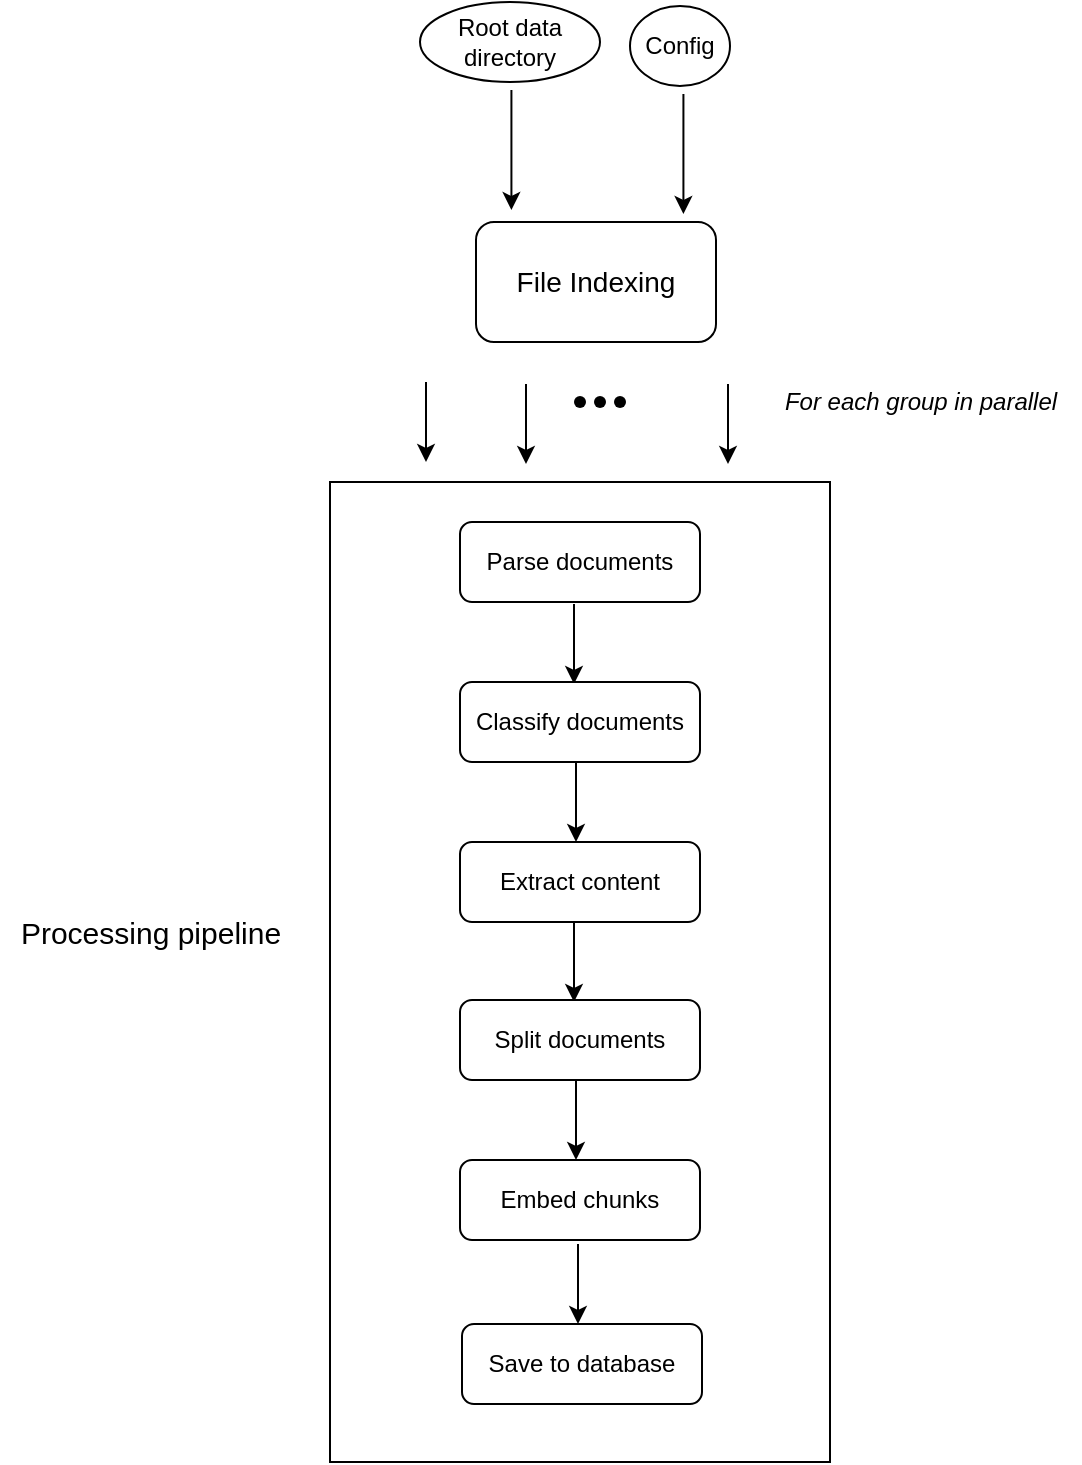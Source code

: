 <mxfile version="26.0.10">
  <diagram name="Page-1" id="i4MGtxtUVRB47yjKicUv">
    <mxGraphModel dx="1195" dy="688" grid="1" gridSize="10" guides="1" tooltips="1" connect="1" arrows="1" fold="1" page="1" pageScale="1" pageWidth="850" pageHeight="1100" math="0" shadow="0">
      <root>
        <mxCell id="0" />
        <mxCell id="1" parent="0" />
        <mxCell id="nzH26Lg0xtcaVzGe_lwM-1" value="Config" style="ellipse;whiteSpace=wrap;html=1;" vertex="1" parent="1">
          <mxGeometry x="485" y="92" width="50" height="40" as="geometry" />
        </mxCell>
        <mxCell id="nzH26Lg0xtcaVzGe_lwM-6" value="" style="endArrow=classic;html=1;rounded=0;" edge="1" parent="1">
          <mxGeometry width="50" height="50" relative="1" as="geometry">
            <mxPoint x="425.71" y="134" as="sourcePoint" />
            <mxPoint x="425.71" y="194" as="targetPoint" />
          </mxGeometry>
        </mxCell>
        <mxCell id="nzH26Lg0xtcaVzGe_lwM-7" value="&lt;font style=&quot;font-size: 14px;&quot;&gt;File Indexing&lt;/font&gt;" style="rounded=1;whiteSpace=wrap;html=1;" vertex="1" parent="1">
          <mxGeometry x="408" y="200" width="120" height="60" as="geometry" />
        </mxCell>
        <mxCell id="nzH26Lg0xtcaVzGe_lwM-10" value="" style="endArrow=classic;html=1;rounded=0;" edge="1" parent="1">
          <mxGeometry width="50" height="50" relative="1" as="geometry">
            <mxPoint x="383" y="280" as="sourcePoint" />
            <mxPoint x="383" y="320" as="targetPoint" />
          </mxGeometry>
        </mxCell>
        <mxCell id="nzH26Lg0xtcaVzGe_lwM-11" value="" style="endArrow=classic;html=1;rounded=0;" edge="1" parent="1">
          <mxGeometry width="50" height="50" relative="1" as="geometry">
            <mxPoint x="433" y="281" as="sourcePoint" />
            <mxPoint x="433" y="321" as="targetPoint" />
          </mxGeometry>
        </mxCell>
        <mxCell id="nzH26Lg0xtcaVzGe_lwM-12" value="" style="endArrow=classic;html=1;rounded=0;" edge="1" parent="1">
          <mxGeometry width="50" height="50" relative="1" as="geometry">
            <mxPoint x="534" y="281" as="sourcePoint" />
            <mxPoint x="534" y="321" as="targetPoint" />
          </mxGeometry>
        </mxCell>
        <mxCell id="nzH26Lg0xtcaVzGe_lwM-15" value="" style="shape=waypoint;sketch=0;fillStyle=solid;size=6;pointerEvents=1;points=[];fillColor=none;resizable=0;rotatable=0;perimeter=centerPerimeter;snapToPoint=1;" vertex="1" parent="1">
          <mxGeometry x="450" y="280" width="20" height="20" as="geometry" />
        </mxCell>
        <mxCell id="nzH26Lg0xtcaVzGe_lwM-16" value="" style="shape=waypoint;sketch=0;fillStyle=solid;size=6;pointerEvents=1;points=[];fillColor=none;resizable=0;rotatable=0;perimeter=centerPerimeter;snapToPoint=1;" vertex="1" parent="1">
          <mxGeometry x="460" y="280" width="20" height="20" as="geometry" />
        </mxCell>
        <mxCell id="nzH26Lg0xtcaVzGe_lwM-17" value="" style="shape=waypoint;sketch=0;fillStyle=solid;size=6;pointerEvents=1;points=[];fillColor=none;resizable=0;rotatable=0;perimeter=centerPerimeter;snapToPoint=1;" vertex="1" parent="1">
          <mxGeometry x="470" y="280" width="20" height="20" as="geometry" />
        </mxCell>
        <mxCell id="nzH26Lg0xtcaVzGe_lwM-18" value="&lt;i&gt;For each group in parallel&lt;/i&gt;" style="text;html=1;align=center;verticalAlign=middle;resizable=0;points=[];autosize=1;strokeColor=none;fillColor=none;" vertex="1" parent="1">
          <mxGeometry x="550" y="275" width="160" height="30" as="geometry" />
        </mxCell>
        <mxCell id="nzH26Lg0xtcaVzGe_lwM-19" value="" style="rounded=0;whiteSpace=wrap;html=1;" vertex="1" parent="1">
          <mxGeometry x="335" y="330" width="250" height="490" as="geometry" />
        </mxCell>
        <mxCell id="nzH26Lg0xtcaVzGe_lwM-20" value="&lt;font style=&quot;font-size: 15px;&quot;&gt;Processing pipeline&lt;/font&gt;" style="text;html=1;align=center;verticalAlign=middle;resizable=0;points=[];autosize=1;strokeColor=none;fillColor=none;" vertex="1" parent="1">
          <mxGeometry x="170" y="540" width="150" height="30" as="geometry" />
        </mxCell>
        <mxCell id="nzH26Lg0xtcaVzGe_lwM-21" value="Parse documents" style="rounded=1;whiteSpace=wrap;html=1;" vertex="1" parent="1">
          <mxGeometry x="400" y="350" width="120" height="40" as="geometry" />
        </mxCell>
        <mxCell id="nzH26Lg0xtcaVzGe_lwM-22" value="" style="endArrow=classic;html=1;rounded=0;" edge="1" parent="1">
          <mxGeometry width="50" height="50" relative="1" as="geometry">
            <mxPoint x="457" y="391" as="sourcePoint" />
            <mxPoint x="457" y="431" as="targetPoint" />
          </mxGeometry>
        </mxCell>
        <mxCell id="nzH26Lg0xtcaVzGe_lwM-23" value="Extract content" style="rounded=1;whiteSpace=wrap;html=1;" vertex="1" parent="1">
          <mxGeometry x="400" y="510" width="120" height="40" as="geometry" />
        </mxCell>
        <mxCell id="nzH26Lg0xtcaVzGe_lwM-25" value="Root data directory" style="ellipse;whiteSpace=wrap;html=1;" vertex="1" parent="1">
          <mxGeometry x="380" y="90" width="90" height="40" as="geometry" />
        </mxCell>
        <mxCell id="nzH26Lg0xtcaVzGe_lwM-26" value="" style="endArrow=classic;html=1;rounded=0;" edge="1" parent="1">
          <mxGeometry width="50" height="50" relative="1" as="geometry">
            <mxPoint x="511.71" y="136" as="sourcePoint" />
            <mxPoint x="511.71" y="196" as="targetPoint" />
          </mxGeometry>
        </mxCell>
        <mxCell id="nzH26Lg0xtcaVzGe_lwM-27" value="Classify documents" style="rounded=1;whiteSpace=wrap;html=1;" vertex="1" parent="1">
          <mxGeometry x="400" y="430" width="120" height="40" as="geometry" />
        </mxCell>
        <mxCell id="nzH26Lg0xtcaVzGe_lwM-28" value="" style="endArrow=classic;html=1;rounded=0;" edge="1" parent="1">
          <mxGeometry width="50" height="50" relative="1" as="geometry">
            <mxPoint x="458" y="470" as="sourcePoint" />
            <mxPoint x="458" y="510" as="targetPoint" />
          </mxGeometry>
        </mxCell>
        <mxCell id="nzH26Lg0xtcaVzGe_lwM-29" value="" style="endArrow=classic;html=1;rounded=0;" edge="1" parent="1">
          <mxGeometry width="50" height="50" relative="1" as="geometry">
            <mxPoint x="457" y="550" as="sourcePoint" />
            <mxPoint x="457" y="590" as="targetPoint" />
          </mxGeometry>
        </mxCell>
        <mxCell id="nzH26Lg0xtcaVzGe_lwM-30" value="Embed chunks" style="rounded=1;whiteSpace=wrap;html=1;" vertex="1" parent="1">
          <mxGeometry x="400" y="669" width="120" height="40" as="geometry" />
        </mxCell>
        <mxCell id="nzH26Lg0xtcaVzGe_lwM-31" value="Split documents" style="rounded=1;whiteSpace=wrap;html=1;" vertex="1" parent="1">
          <mxGeometry x="400" y="589" width="120" height="40" as="geometry" />
        </mxCell>
        <mxCell id="nzH26Lg0xtcaVzGe_lwM-32" value="" style="endArrow=classic;html=1;rounded=0;" edge="1" parent="1">
          <mxGeometry width="50" height="50" relative="1" as="geometry">
            <mxPoint x="458" y="629" as="sourcePoint" />
            <mxPoint x="458" y="669" as="targetPoint" />
          </mxGeometry>
        </mxCell>
        <mxCell id="nzH26Lg0xtcaVzGe_lwM-35" value="Save to database" style="rounded=1;whiteSpace=wrap;html=1;" vertex="1" parent="1">
          <mxGeometry x="401" y="751" width="120" height="40" as="geometry" />
        </mxCell>
        <mxCell id="nzH26Lg0xtcaVzGe_lwM-36" value="" style="endArrow=classic;html=1;rounded=0;" edge="1" parent="1">
          <mxGeometry width="50" height="50" relative="1" as="geometry">
            <mxPoint x="459" y="711" as="sourcePoint" />
            <mxPoint x="459" y="751" as="targetPoint" />
          </mxGeometry>
        </mxCell>
      </root>
    </mxGraphModel>
  </diagram>
</mxfile>
